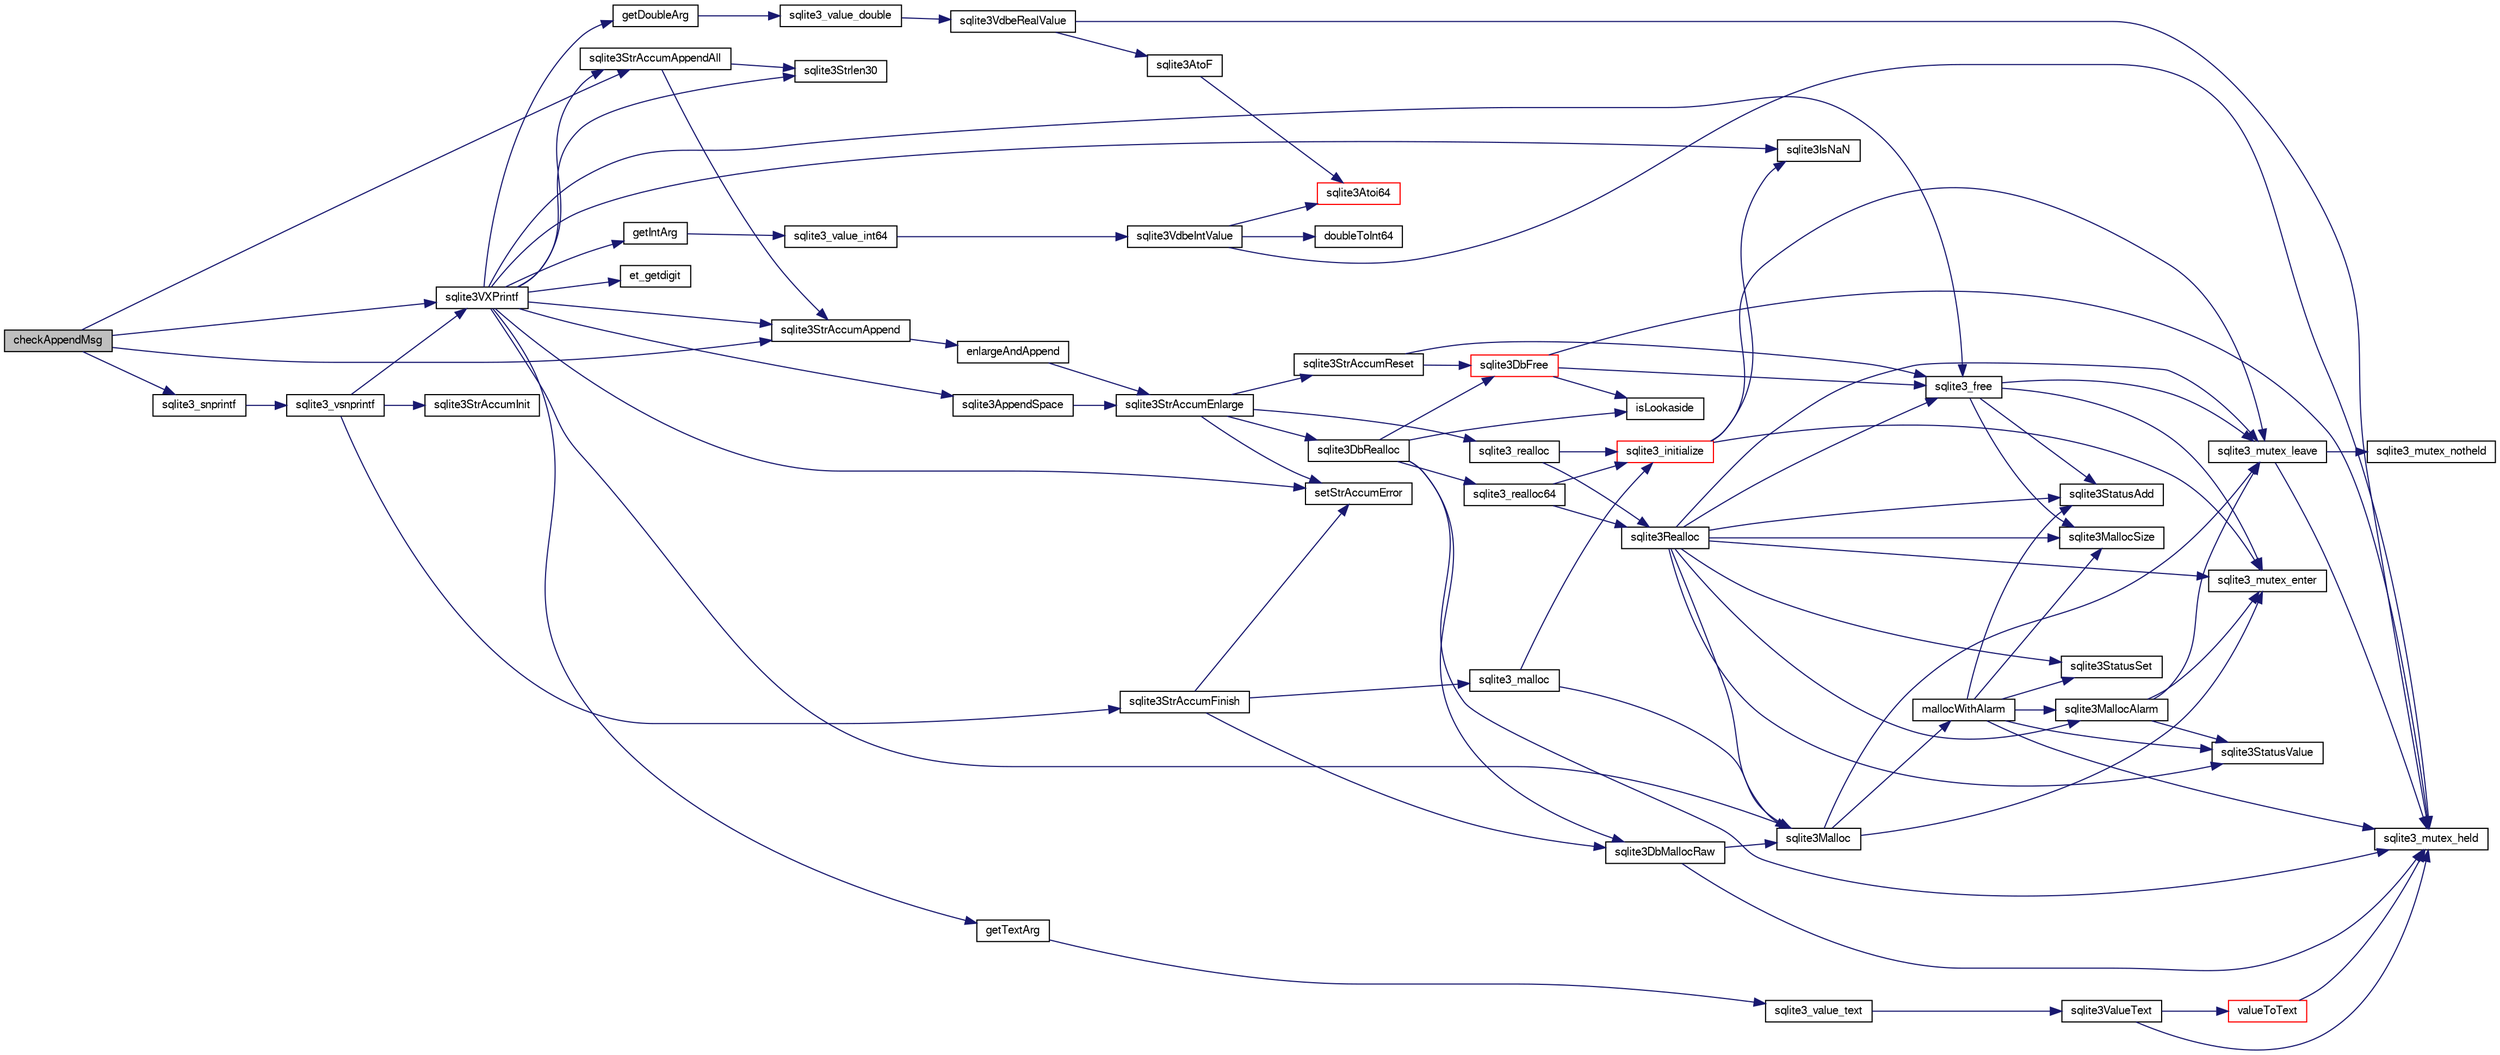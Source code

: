 digraph "checkAppendMsg"
{
  edge [fontname="FreeSans",fontsize="10",labelfontname="FreeSans",labelfontsize="10"];
  node [fontname="FreeSans",fontsize="10",shape=record];
  rankdir="LR";
  Node39283 [label="checkAppendMsg",height=0.2,width=0.4,color="black", fillcolor="grey75", style="filled", fontcolor="black"];
  Node39283 -> Node39284 [color="midnightblue",fontsize="10",style="solid",fontname="FreeSans"];
  Node39284 [label="sqlite3StrAccumAppend",height=0.2,width=0.4,color="black", fillcolor="white", style="filled",URL="$sqlite3_8c.html#a56664fa33def33c5a5245b623441d5e0"];
  Node39284 -> Node39285 [color="midnightblue",fontsize="10",style="solid",fontname="FreeSans"];
  Node39285 [label="enlargeAndAppend",height=0.2,width=0.4,color="black", fillcolor="white", style="filled",URL="$sqlite3_8c.html#a25b21e61dc0883d849890eaa8a18088a"];
  Node39285 -> Node39286 [color="midnightblue",fontsize="10",style="solid",fontname="FreeSans"];
  Node39286 [label="sqlite3StrAccumEnlarge",height=0.2,width=0.4,color="black", fillcolor="white", style="filled",URL="$sqlite3_8c.html#a38976500a97c69d65086eeccca82dd96"];
  Node39286 -> Node39287 [color="midnightblue",fontsize="10",style="solid",fontname="FreeSans"];
  Node39287 [label="setStrAccumError",height=0.2,width=0.4,color="black", fillcolor="white", style="filled",URL="$sqlite3_8c.html#a3dc479a1fc8ba1ab8edfe51f8a0b102c"];
  Node39286 -> Node39288 [color="midnightblue",fontsize="10",style="solid",fontname="FreeSans"];
  Node39288 [label="sqlite3StrAccumReset",height=0.2,width=0.4,color="black", fillcolor="white", style="filled",URL="$sqlite3_8c.html#ad7e70f4ec9d2fa3a63a371e2c7c555d8"];
  Node39288 -> Node39289 [color="midnightblue",fontsize="10",style="solid",fontname="FreeSans"];
  Node39289 [label="sqlite3DbFree",height=0.2,width=0.4,color="red", fillcolor="white", style="filled",URL="$sqlite3_8c.html#ac70ab821a6607b4a1b909582dc37a069"];
  Node39289 -> Node39290 [color="midnightblue",fontsize="10",style="solid",fontname="FreeSans"];
  Node39290 [label="sqlite3_mutex_held",height=0.2,width=0.4,color="black", fillcolor="white", style="filled",URL="$sqlite3_8c.html#acf77da68932b6bc163c5e68547ecc3e7"];
  Node39289 -> Node39294 [color="midnightblue",fontsize="10",style="solid",fontname="FreeSans"];
  Node39294 [label="isLookaside",height=0.2,width=0.4,color="black", fillcolor="white", style="filled",URL="$sqlite3_8c.html#a770fa05ff9717b75e16f4d968a77b897"];
  Node39289 -> Node39295 [color="midnightblue",fontsize="10",style="solid",fontname="FreeSans"];
  Node39295 [label="sqlite3_free",height=0.2,width=0.4,color="black", fillcolor="white", style="filled",URL="$sqlite3_8c.html#a6552349e36a8a691af5487999ab09519"];
  Node39295 -> Node39296 [color="midnightblue",fontsize="10",style="solid",fontname="FreeSans"];
  Node39296 [label="sqlite3_mutex_enter",height=0.2,width=0.4,color="black", fillcolor="white", style="filled",URL="$sqlite3_8c.html#a1c12cde690bd89f104de5cbad12a6bf5"];
  Node39295 -> Node39297 [color="midnightblue",fontsize="10",style="solid",fontname="FreeSans"];
  Node39297 [label="sqlite3StatusAdd",height=0.2,width=0.4,color="black", fillcolor="white", style="filled",URL="$sqlite3_8c.html#afa029f93586aeab4cc85360905dae9cd"];
  Node39295 -> Node39293 [color="midnightblue",fontsize="10",style="solid",fontname="FreeSans"];
  Node39293 [label="sqlite3MallocSize",height=0.2,width=0.4,color="black", fillcolor="white", style="filled",URL="$sqlite3_8c.html#acf5d2a5f35270bafb050bd2def576955"];
  Node39295 -> Node39298 [color="midnightblue",fontsize="10",style="solid",fontname="FreeSans"];
  Node39298 [label="sqlite3_mutex_leave",height=0.2,width=0.4,color="black", fillcolor="white", style="filled",URL="$sqlite3_8c.html#a5838d235601dbd3c1fa993555c6bcc93"];
  Node39298 -> Node39290 [color="midnightblue",fontsize="10",style="solid",fontname="FreeSans"];
  Node39298 -> Node39299 [color="midnightblue",fontsize="10",style="solid",fontname="FreeSans"];
  Node39299 [label="sqlite3_mutex_notheld",height=0.2,width=0.4,color="black", fillcolor="white", style="filled",URL="$sqlite3_8c.html#a83967c837c1c000d3b5adcfaa688f5dc"];
  Node39288 -> Node39295 [color="midnightblue",fontsize="10",style="solid",fontname="FreeSans"];
  Node39286 -> Node39300 [color="midnightblue",fontsize="10",style="solid",fontname="FreeSans"];
  Node39300 [label="sqlite3DbRealloc",height=0.2,width=0.4,color="black", fillcolor="white", style="filled",URL="$sqlite3_8c.html#ae028f4902a9d29bcaf310ff289ee87dc"];
  Node39300 -> Node39290 [color="midnightblue",fontsize="10",style="solid",fontname="FreeSans"];
  Node39300 -> Node39301 [color="midnightblue",fontsize="10",style="solid",fontname="FreeSans"];
  Node39301 [label="sqlite3DbMallocRaw",height=0.2,width=0.4,color="black", fillcolor="white", style="filled",URL="$sqlite3_8c.html#abbe8be0cf7175e11ddc3e2218fad924e"];
  Node39301 -> Node39290 [color="midnightblue",fontsize="10",style="solid",fontname="FreeSans"];
  Node39301 -> Node39302 [color="midnightblue",fontsize="10",style="solid",fontname="FreeSans"];
  Node39302 [label="sqlite3Malloc",height=0.2,width=0.4,color="black", fillcolor="white", style="filled",URL="$sqlite3_8c.html#a361a2eaa846b1885f123abe46f5d8b2b"];
  Node39302 -> Node39296 [color="midnightblue",fontsize="10",style="solid",fontname="FreeSans"];
  Node39302 -> Node39303 [color="midnightblue",fontsize="10",style="solid",fontname="FreeSans"];
  Node39303 [label="mallocWithAlarm",height=0.2,width=0.4,color="black", fillcolor="white", style="filled",URL="$sqlite3_8c.html#ab070d5cf8e48ec8a6a43cf025d48598b"];
  Node39303 -> Node39290 [color="midnightblue",fontsize="10",style="solid",fontname="FreeSans"];
  Node39303 -> Node39304 [color="midnightblue",fontsize="10",style="solid",fontname="FreeSans"];
  Node39304 [label="sqlite3StatusSet",height=0.2,width=0.4,color="black", fillcolor="white", style="filled",URL="$sqlite3_8c.html#afec7586c01fcb5ea17dc9d7725a589d9"];
  Node39303 -> Node39305 [color="midnightblue",fontsize="10",style="solid",fontname="FreeSans"];
  Node39305 [label="sqlite3StatusValue",height=0.2,width=0.4,color="black", fillcolor="white", style="filled",URL="$sqlite3_8c.html#a30b8ac296c6e200c1fa57708d52c6ef6"];
  Node39303 -> Node39306 [color="midnightblue",fontsize="10",style="solid",fontname="FreeSans"];
  Node39306 [label="sqlite3MallocAlarm",height=0.2,width=0.4,color="black", fillcolor="white", style="filled",URL="$sqlite3_8c.html#ada66988e8471d1198f3219c062377508"];
  Node39306 -> Node39305 [color="midnightblue",fontsize="10",style="solid",fontname="FreeSans"];
  Node39306 -> Node39298 [color="midnightblue",fontsize="10",style="solid",fontname="FreeSans"];
  Node39306 -> Node39296 [color="midnightblue",fontsize="10",style="solid",fontname="FreeSans"];
  Node39303 -> Node39293 [color="midnightblue",fontsize="10",style="solid",fontname="FreeSans"];
  Node39303 -> Node39297 [color="midnightblue",fontsize="10",style="solid",fontname="FreeSans"];
  Node39302 -> Node39298 [color="midnightblue",fontsize="10",style="solid",fontname="FreeSans"];
  Node39300 -> Node39294 [color="midnightblue",fontsize="10",style="solid",fontname="FreeSans"];
  Node39300 -> Node39289 [color="midnightblue",fontsize="10",style="solid",fontname="FreeSans"];
  Node39300 -> Node39307 [color="midnightblue",fontsize="10",style="solid",fontname="FreeSans"];
  Node39307 [label="sqlite3_realloc64",height=0.2,width=0.4,color="black", fillcolor="white", style="filled",URL="$sqlite3_8c.html#a3765a714077ee547e811034236dc9ecd"];
  Node39307 -> Node39308 [color="midnightblue",fontsize="10",style="solid",fontname="FreeSans"];
  Node39308 [label="sqlite3_initialize",height=0.2,width=0.4,color="red", fillcolor="white", style="filled",URL="$sqlite3_8c.html#ab0c0ee2d5d4cf8b28e9572296a8861df"];
  Node39308 -> Node39296 [color="midnightblue",fontsize="10",style="solid",fontname="FreeSans"];
  Node39308 -> Node39298 [color="midnightblue",fontsize="10",style="solid",fontname="FreeSans"];
  Node39308 -> Node39345 [color="midnightblue",fontsize="10",style="solid",fontname="FreeSans"];
  Node39345 [label="sqlite3IsNaN",height=0.2,width=0.4,color="black", fillcolor="white", style="filled",URL="$sqlite3_8c.html#aed4d78203877c3486765ccbc7feebb50"];
  Node39307 -> Node39492 [color="midnightblue",fontsize="10",style="solid",fontname="FreeSans"];
  Node39492 [label="sqlite3Realloc",height=0.2,width=0.4,color="black", fillcolor="white", style="filled",URL="$sqlite3_8c.html#ad53aefdfc088f622e23ffe838201fe22"];
  Node39492 -> Node39302 [color="midnightblue",fontsize="10",style="solid",fontname="FreeSans"];
  Node39492 -> Node39295 [color="midnightblue",fontsize="10",style="solid",fontname="FreeSans"];
  Node39492 -> Node39293 [color="midnightblue",fontsize="10",style="solid",fontname="FreeSans"];
  Node39492 -> Node39296 [color="midnightblue",fontsize="10",style="solid",fontname="FreeSans"];
  Node39492 -> Node39304 [color="midnightblue",fontsize="10",style="solid",fontname="FreeSans"];
  Node39492 -> Node39305 [color="midnightblue",fontsize="10",style="solid",fontname="FreeSans"];
  Node39492 -> Node39306 [color="midnightblue",fontsize="10",style="solid",fontname="FreeSans"];
  Node39492 -> Node39297 [color="midnightblue",fontsize="10",style="solid",fontname="FreeSans"];
  Node39492 -> Node39298 [color="midnightblue",fontsize="10",style="solid",fontname="FreeSans"];
  Node39286 -> Node39491 [color="midnightblue",fontsize="10",style="solid",fontname="FreeSans"];
  Node39491 [label="sqlite3_realloc",height=0.2,width=0.4,color="black", fillcolor="white", style="filled",URL="$sqlite3_8c.html#a822d9e42f6ab4b2ec803f311aeb9618d"];
  Node39491 -> Node39308 [color="midnightblue",fontsize="10",style="solid",fontname="FreeSans"];
  Node39491 -> Node39492 [color="midnightblue",fontsize="10",style="solid",fontname="FreeSans"];
  Node39283 -> Node39368 [color="midnightblue",fontsize="10",style="solid",fontname="FreeSans"];
  Node39368 [label="sqlite3_snprintf",height=0.2,width=0.4,color="black", fillcolor="white", style="filled",URL="$sqlite3_8c.html#aa2695a752e971577f5784122f2013c40"];
  Node39368 -> Node39369 [color="midnightblue",fontsize="10",style="solid",fontname="FreeSans"];
  Node39369 [label="sqlite3_vsnprintf",height=0.2,width=0.4,color="black", fillcolor="white", style="filled",URL="$sqlite3_8c.html#a0862c03aea71d62847e452aa655add42"];
  Node39369 -> Node39333 [color="midnightblue",fontsize="10",style="solid",fontname="FreeSans"];
  Node39333 [label="sqlite3StrAccumInit",height=0.2,width=0.4,color="black", fillcolor="white", style="filled",URL="$sqlite3_8c.html#aabf95e113b9d54d519cd15a56215f560"];
  Node39369 -> Node39334 [color="midnightblue",fontsize="10",style="solid",fontname="FreeSans"];
  Node39334 [label="sqlite3VXPrintf",height=0.2,width=0.4,color="black", fillcolor="white", style="filled",URL="$sqlite3_8c.html#a63c25806c9bd4a2b76f9a0eb232c6bde"];
  Node39334 -> Node39284 [color="midnightblue",fontsize="10",style="solid",fontname="FreeSans"];
  Node39334 -> Node39335 [color="midnightblue",fontsize="10",style="solid",fontname="FreeSans"];
  Node39335 [label="getIntArg",height=0.2,width=0.4,color="black", fillcolor="white", style="filled",URL="$sqlite3_8c.html#abff258963dbd9205fb299851a64c67be"];
  Node39335 -> Node39336 [color="midnightblue",fontsize="10",style="solid",fontname="FreeSans"];
  Node39336 [label="sqlite3_value_int64",height=0.2,width=0.4,color="black", fillcolor="white", style="filled",URL="$sqlite3_8c.html#ab38d8627f4750672e72712df0b709e0d"];
  Node39336 -> Node39337 [color="midnightblue",fontsize="10",style="solid",fontname="FreeSans"];
  Node39337 [label="sqlite3VdbeIntValue",height=0.2,width=0.4,color="black", fillcolor="white", style="filled",URL="$sqlite3_8c.html#a3dc28e3bfdbecf81633c3697a3aacd45"];
  Node39337 -> Node39290 [color="midnightblue",fontsize="10",style="solid",fontname="FreeSans"];
  Node39337 -> Node39338 [color="midnightblue",fontsize="10",style="solid",fontname="FreeSans"];
  Node39338 [label="doubleToInt64",height=0.2,width=0.4,color="black", fillcolor="white", style="filled",URL="$sqlite3_8c.html#a85975c48e5a38f9b8c99b72eb72ebc44"];
  Node39337 -> Node39339 [color="midnightblue",fontsize="10",style="solid",fontname="FreeSans"];
  Node39339 [label="sqlite3Atoi64",height=0.2,width=0.4,color="red", fillcolor="white", style="filled",URL="$sqlite3_8c.html#a5b13083911b3dc0a0b54f43acc686a39"];
  Node39334 -> Node39302 [color="midnightblue",fontsize="10",style="solid",fontname="FreeSans"];
  Node39334 -> Node39287 [color="midnightblue",fontsize="10",style="solid",fontname="FreeSans"];
  Node39334 -> Node39341 [color="midnightblue",fontsize="10",style="solid",fontname="FreeSans"];
  Node39341 [label="getDoubleArg",height=0.2,width=0.4,color="black", fillcolor="white", style="filled",URL="$sqlite3_8c.html#a1cf25120072c85bd261983b24c12c3d9"];
  Node39341 -> Node39342 [color="midnightblue",fontsize="10",style="solid",fontname="FreeSans"];
  Node39342 [label="sqlite3_value_double",height=0.2,width=0.4,color="black", fillcolor="white", style="filled",URL="$sqlite3_8c.html#a3e50c1a2dd484a8b6911c9d163816b88"];
  Node39342 -> Node39343 [color="midnightblue",fontsize="10",style="solid",fontname="FreeSans"];
  Node39343 [label="sqlite3VdbeRealValue",height=0.2,width=0.4,color="black", fillcolor="white", style="filled",URL="$sqlite3_8c.html#a5bf943a4f9a5516911b3bc610e3d64e0"];
  Node39343 -> Node39290 [color="midnightblue",fontsize="10",style="solid",fontname="FreeSans"];
  Node39343 -> Node39344 [color="midnightblue",fontsize="10",style="solid",fontname="FreeSans"];
  Node39344 [label="sqlite3AtoF",height=0.2,width=0.4,color="black", fillcolor="white", style="filled",URL="$sqlite3_8c.html#ad2a961fc08942417d977510a1384b6d2"];
  Node39344 -> Node39339 [color="midnightblue",fontsize="10",style="solid",fontname="FreeSans"];
  Node39334 -> Node39345 [color="midnightblue",fontsize="10",style="solid",fontname="FreeSans"];
  Node39334 -> Node39346 [color="midnightblue",fontsize="10",style="solid",fontname="FreeSans"];
  Node39346 [label="sqlite3Strlen30",height=0.2,width=0.4,color="black", fillcolor="white", style="filled",URL="$sqlite3_8c.html#a3dcd80ba41f1a308193dee74857b62a7"];
  Node39334 -> Node39347 [color="midnightblue",fontsize="10",style="solid",fontname="FreeSans"];
  Node39347 [label="et_getdigit",height=0.2,width=0.4,color="black", fillcolor="white", style="filled",URL="$sqlite3_8c.html#a40c5a308749ad07cc2397a53e081bff0"];
  Node39334 -> Node39348 [color="midnightblue",fontsize="10",style="solid",fontname="FreeSans"];
  Node39348 [label="getTextArg",height=0.2,width=0.4,color="black", fillcolor="white", style="filled",URL="$sqlite3_8c.html#afbb41850423ef20071cefaab0431e04d"];
  Node39348 -> Node39349 [color="midnightblue",fontsize="10",style="solid",fontname="FreeSans"];
  Node39349 [label="sqlite3_value_text",height=0.2,width=0.4,color="black", fillcolor="white", style="filled",URL="$sqlite3_8c.html#aef2ace3239e6dd59c74110faa70f8171"];
  Node39349 -> Node39350 [color="midnightblue",fontsize="10",style="solid",fontname="FreeSans"];
  Node39350 [label="sqlite3ValueText",height=0.2,width=0.4,color="black", fillcolor="white", style="filled",URL="$sqlite3_8c.html#ad567a94e52d1adf81f4857fdba00a59b"];
  Node39350 -> Node39290 [color="midnightblue",fontsize="10",style="solid",fontname="FreeSans"];
  Node39350 -> Node39351 [color="midnightblue",fontsize="10",style="solid",fontname="FreeSans"];
  Node39351 [label="valueToText",height=0.2,width=0.4,color="red", fillcolor="white", style="filled",URL="$sqlite3_8c.html#abded1c4848e5c5901949c02af499044c"];
  Node39351 -> Node39290 [color="midnightblue",fontsize="10",style="solid",fontname="FreeSans"];
  Node39334 -> Node39372 [color="midnightblue",fontsize="10",style="solid",fontname="FreeSans"];
  Node39372 [label="sqlite3StrAccumAppendAll",height=0.2,width=0.4,color="black", fillcolor="white", style="filled",URL="$sqlite3_8c.html#acaf8f3e4f99a3c3a4a77e9c987547289"];
  Node39372 -> Node39284 [color="midnightblue",fontsize="10",style="solid",fontname="FreeSans"];
  Node39372 -> Node39346 [color="midnightblue",fontsize="10",style="solid",fontname="FreeSans"];
  Node39334 -> Node39373 [color="midnightblue",fontsize="10",style="solid",fontname="FreeSans"];
  Node39373 [label="sqlite3AppendSpace",height=0.2,width=0.4,color="black", fillcolor="white", style="filled",URL="$sqlite3_8c.html#aefd38a5afc0020d4a93855c3ee7c63a8"];
  Node39373 -> Node39286 [color="midnightblue",fontsize="10",style="solid",fontname="FreeSans"];
  Node39334 -> Node39295 [color="midnightblue",fontsize="10",style="solid",fontname="FreeSans"];
  Node39369 -> Node39370 [color="midnightblue",fontsize="10",style="solid",fontname="FreeSans"];
  Node39370 [label="sqlite3StrAccumFinish",height=0.2,width=0.4,color="black", fillcolor="white", style="filled",URL="$sqlite3_8c.html#adb7f26b10ac1b847db6f000ef4c2e2ba"];
  Node39370 -> Node39301 [color="midnightblue",fontsize="10",style="solid",fontname="FreeSans"];
  Node39370 -> Node39371 [color="midnightblue",fontsize="10",style="solid",fontname="FreeSans"];
  Node39371 [label="sqlite3_malloc",height=0.2,width=0.4,color="black", fillcolor="white", style="filled",URL="$sqlite3_8c.html#ac79dba55fc32b6a840cf5a9769bce7cd"];
  Node39371 -> Node39308 [color="midnightblue",fontsize="10",style="solid",fontname="FreeSans"];
  Node39371 -> Node39302 [color="midnightblue",fontsize="10",style="solid",fontname="FreeSans"];
  Node39370 -> Node39287 [color="midnightblue",fontsize="10",style="solid",fontname="FreeSans"];
  Node39283 -> Node39372 [color="midnightblue",fontsize="10",style="solid",fontname="FreeSans"];
  Node39283 -> Node39334 [color="midnightblue",fontsize="10",style="solid",fontname="FreeSans"];
}
